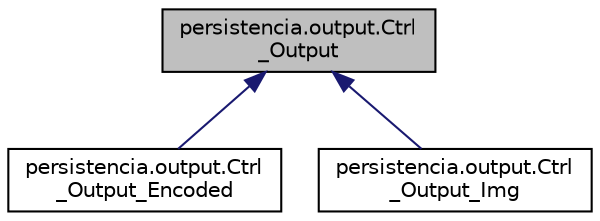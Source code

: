 digraph "persistencia.output.Ctrl_Output"
{
  edge [fontname="Helvetica",fontsize="10",labelfontname="Helvetica",labelfontsize="10"];
  node [fontname="Helvetica",fontsize="10",shape=record];
  Node0 [label="persistencia.output.Ctrl\l_Output",height=0.2,width=0.4,color="black", fillcolor="grey75", style="filled", fontcolor="black"];
  Node0 -> Node1 [dir="back",color="midnightblue",fontsize="10",style="solid",fontname="Helvetica"];
  Node1 [label="persistencia.output.Ctrl\l_Output_Encoded",height=0.2,width=0.4,color="black", fillcolor="white", style="filled",URL="$classpersistencia_1_1output_1_1Ctrl__Output__Encoded.html",tooltip="Classe Ctrl_Output_Encoded. "];
  Node0 -> Node2 [dir="back",color="midnightblue",fontsize="10",style="solid",fontname="Helvetica"];
  Node2 [label="persistencia.output.Ctrl\l_Output_Img",height=0.2,width=0.4,color="black", fillcolor="white", style="filled",URL="$classpersistencia_1_1output_1_1Ctrl__Output__Img.html",tooltip="Controlador de Output que permet escriure una imatge ppm. "];
}
